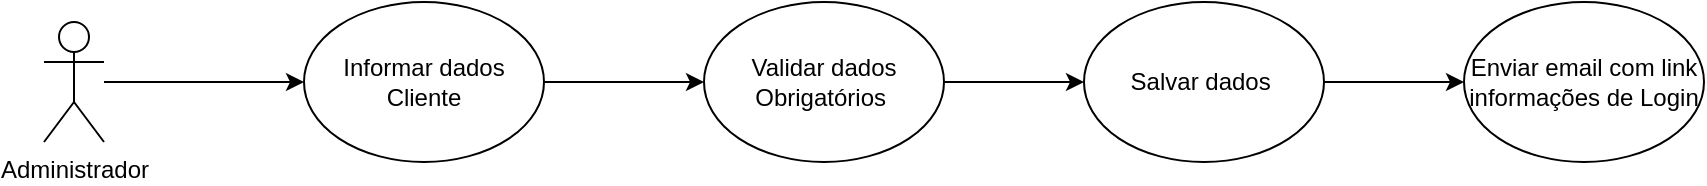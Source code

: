 <mxfile version="15.5.9" type="device"><diagram id="uCjc9ddESW2p5qiKw4bl" name="Page-1"><mxGraphModel dx="1185" dy="588" grid="1" gridSize="10" guides="1" tooltips="1" connect="1" arrows="1" fold="1" page="1" pageScale="1" pageWidth="827" pageHeight="1169" math="0" shadow="0"><root><mxCell id="0"/><mxCell id="1" parent="0"/><mxCell id="GrqwdP180I3Q6ZrNjVLS-3" style="edgeStyle=orthogonalEdgeStyle;rounded=0;orthogonalLoop=1;jettySize=auto;html=1;" edge="1" parent="1" source="GrqwdP180I3Q6ZrNjVLS-1" target="GrqwdP180I3Q6ZrNjVLS-2"><mxGeometry relative="1" as="geometry"/></mxCell><mxCell id="GrqwdP180I3Q6ZrNjVLS-1" value="Administrador" style="shape=umlActor;verticalLabelPosition=bottom;verticalAlign=top;html=1;outlineConnect=0;" vertex="1" parent="1"><mxGeometry x="100" y="150" width="30" height="60" as="geometry"/></mxCell><mxCell id="GrqwdP180I3Q6ZrNjVLS-5" style="edgeStyle=orthogonalEdgeStyle;rounded=0;orthogonalLoop=1;jettySize=auto;html=1;" edge="1" parent="1" source="GrqwdP180I3Q6ZrNjVLS-2" target="GrqwdP180I3Q6ZrNjVLS-4"><mxGeometry relative="1" as="geometry"/></mxCell><mxCell id="GrqwdP180I3Q6ZrNjVLS-2" value="Informar dados Cliente" style="ellipse;whiteSpace=wrap;html=1;" vertex="1" parent="1"><mxGeometry x="230" y="140" width="120" height="80" as="geometry"/></mxCell><mxCell id="GrqwdP180I3Q6ZrNjVLS-7" style="edgeStyle=orthogonalEdgeStyle;rounded=0;orthogonalLoop=1;jettySize=auto;html=1;" edge="1" parent="1" source="GrqwdP180I3Q6ZrNjVLS-4" target="GrqwdP180I3Q6ZrNjVLS-6"><mxGeometry relative="1" as="geometry"/></mxCell><mxCell id="GrqwdP180I3Q6ZrNjVLS-4" value="Validar dados Obrigatórios&amp;nbsp;" style="ellipse;whiteSpace=wrap;html=1;" vertex="1" parent="1"><mxGeometry x="430" y="140" width="120" height="80" as="geometry"/></mxCell><mxCell id="GrqwdP180I3Q6ZrNjVLS-9" style="edgeStyle=orthogonalEdgeStyle;rounded=0;orthogonalLoop=1;jettySize=auto;html=1;" edge="1" parent="1" source="GrqwdP180I3Q6ZrNjVLS-6" target="GrqwdP180I3Q6ZrNjVLS-8"><mxGeometry relative="1" as="geometry"/></mxCell><mxCell id="GrqwdP180I3Q6ZrNjVLS-6" value="Salvar dados&amp;nbsp;" style="ellipse;whiteSpace=wrap;html=1;" vertex="1" parent="1"><mxGeometry x="620" y="140" width="120" height="80" as="geometry"/></mxCell><mxCell id="GrqwdP180I3Q6ZrNjVLS-8" value="Enviar email com link informações de Login" style="ellipse;whiteSpace=wrap;html=1;" vertex="1" parent="1"><mxGeometry x="810" y="140" width="120" height="80" as="geometry"/></mxCell></root></mxGraphModel></diagram></mxfile>